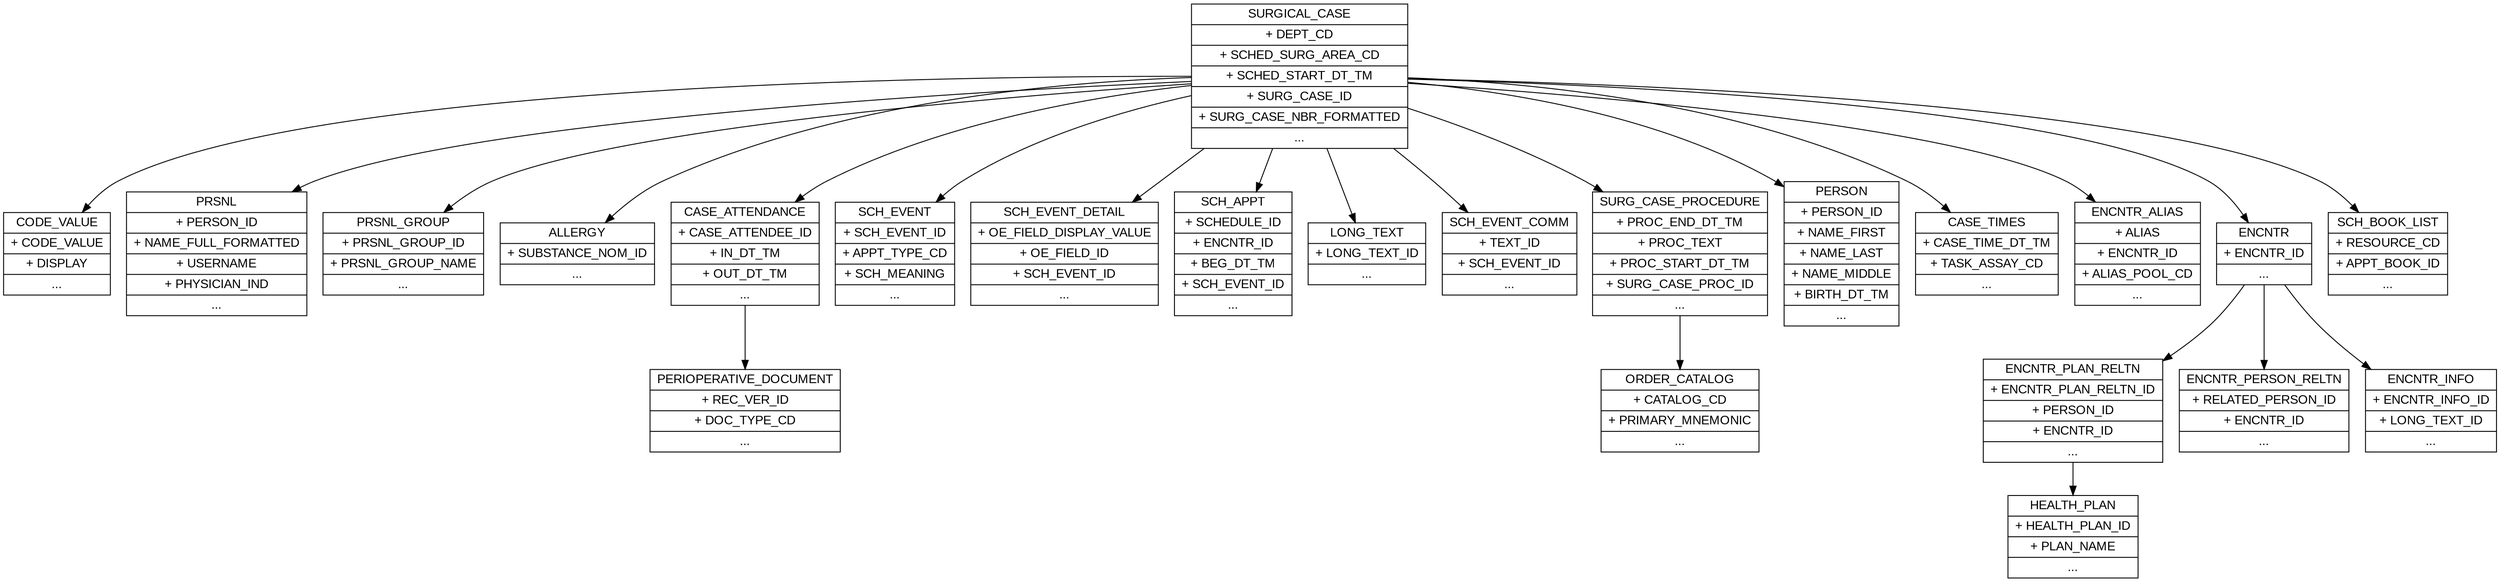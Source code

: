 digraph ERD {
    node [shape=record, fontname = "Arial"];
    graph [fontname = "Arial"];
    edge [fontname = "Arial"];

    SURGICAL_CASE [label="{SURGICAL_CASE|+ DEPT_CD|+ SCHED_SURG_AREA_CD|+ SCHED_START_DT_TM|+ SURG_CASE_ID|+ SURG_CASE_NBR_FORMATTED|...}"];
    CODE_VALUE [label="{CODE_VALUE|+ CODE_VALUE|+ DISPLAY|...}"];
    PRSNL [label="{PRSNL|+ PERSON_ID|+ NAME_FULL_FORMATTED|+ USERNAME|+ PHYSICIAN_IND|...}"];
    PRSNL_GROUP [label="{PRSNL_GROUP|+ PRSNL_GROUP_ID|+ PRSNL_GROUP_NAME|...}"];
    ALLERGY [label="{ALLERGY|+ SUBSTANCE_NOM_ID|...}"];
    CASE_ATTENDANCE [label="{CASE_ATTENDANCE|+ CASE_ATTENDEE_ID|+ IN_DT_TM|+ OUT_DT_TM|...}"];
    PERIOPERATIVE_DOCUMENT [label="{PERIOPERATIVE_DOCUMENT|+ REC_VER_ID|+ DOC_TYPE_CD|...}"];
    SCH_EVENT [label="{SCH_EVENT|+ SCH_EVENT_ID|+ APPT_TYPE_CD|+ SCH_MEANING|...}"];
    SCH_EVENT_DETAIL [label="{SCH_EVENT_DETAIL|+ OE_FIELD_DISPLAY_VALUE|+ OE_FIELD_ID|+ SCH_EVENT_ID|...}"];
    SCH_APPT [label="{SCH_APPT|+ SCHEDULE_ID|+ ENCNTR_ID|+ BEG_DT_TM|+ SCH_EVENT_ID|...}"];
    LONG_TEXT [label="{LONG_TEXT|+ LONG_TEXT_ID|...}"];
    SCH_EVENT_COMM [label="{SCH_EVENT_COMM|+ TEXT_ID|+ SCH_EVENT_ID|...}"];
    SURG_CASE_PROCEDURE [label="{SURG_CASE_PROCEDURE|+ PROC_END_DT_TM|+ PROC_TEXT|+ PROC_START_DT_TM|+ SURG_CASE_PROC_ID|...}"];
    ORDER_CATALOG [label="{ORDER_CATALOG|+ CATALOG_CD|+ PRIMARY_MNEMONIC|...}"];
    PERSON [label="{PERSON|+ PERSON_ID|+ NAME_FIRST|+ NAME_LAST|+ NAME_MIDDLE|+ BIRTH_DT_TM|...}"];
    CASE_TIMES [label="{CASE_TIMES|+ CASE_TIME_DT_TM|+ TASK_ASSAY_CD|...}"];
    ENCNTR_ALIAS [label="{ENCNTR_ALIAS|+ ALIAS|+ ENCNTR_ID|+ ALIAS_POOL_CD|...}"];
    ENCNTR [label="{ENCNTR|+ ENCNTR_ID|...}"];
    ENCNTR_PLAN_RELTN [label="{ENCNTR_PLAN_RELTN|+ ENCNTR_PLAN_RELTN_ID|+ PERSON_ID|+ ENCNTR_ID|...}"];
    HEALTH_PLAN [label="{HEALTH_PLAN|+ HEALTH_PLAN_ID|+ PLAN_NAME|...}"];
    ENCNTR_PERSON_RELTN [label="{ENCNTR_PERSON_RELTN|+ RELATED_PERSON_ID|+ ENCNTR_ID|...}"];
    ENCNTR_INFO [label="{ENCNTR_INFO|+ ENCNTR_INFO_ID|+ LONG_TEXT_ID|...}"];
    SCH_BOOK_LIST [label="{SCH_BOOK_LIST|+ RESOURCE_CD|+ APPT_BOOK_ID|...}"];

    SURGICAL_CASE -> CODE_VALUE;
    SURGICAL_CASE -> PRSNL;
    SURGICAL_CASE -> PRSNL_GROUP;
    SURGICAL_CASE -> ALLERGY;
    SURGICAL_CASE -> CASE_ATTENDANCE;
    CASE_ATTENDANCE -> PERIOPERATIVE_DOCUMENT;
    SURGICAL_CASE -> SCH_EVENT;
    SURGICAL_CASE -> SCH_EVENT_DETAIL;
    SURGICAL_CASE -> SCH_APPT;
    SURGICAL_CASE -> LONG_TEXT;
    SURGICAL_CASE -> SCH_EVENT_COMM;
    SURGICAL_CASE -> SURG_CASE_PROCEDURE;
    SURG_CASE_PROCEDURE -> ORDER_CATALOG;
    SURGICAL_CASE -> PERSON;
    SURGICAL_CASE -> CASE_TIMES;
    SURGICAL_CASE -> ENCNTR_ALIAS;
    SURGICAL_CASE -> ENCNTR;
    ENCNTR -> ENCNTR_PLAN_RELTN;
    ENCNTR_PLAN_RELTN -> HEALTH_PLAN;
    ENCNTR -> ENCNTR_PERSON_RELTN;
    ENCNTR -> ENCNTR_INFO;
    SURGICAL_CASE -> SCH_BOOK_LIST;
}
